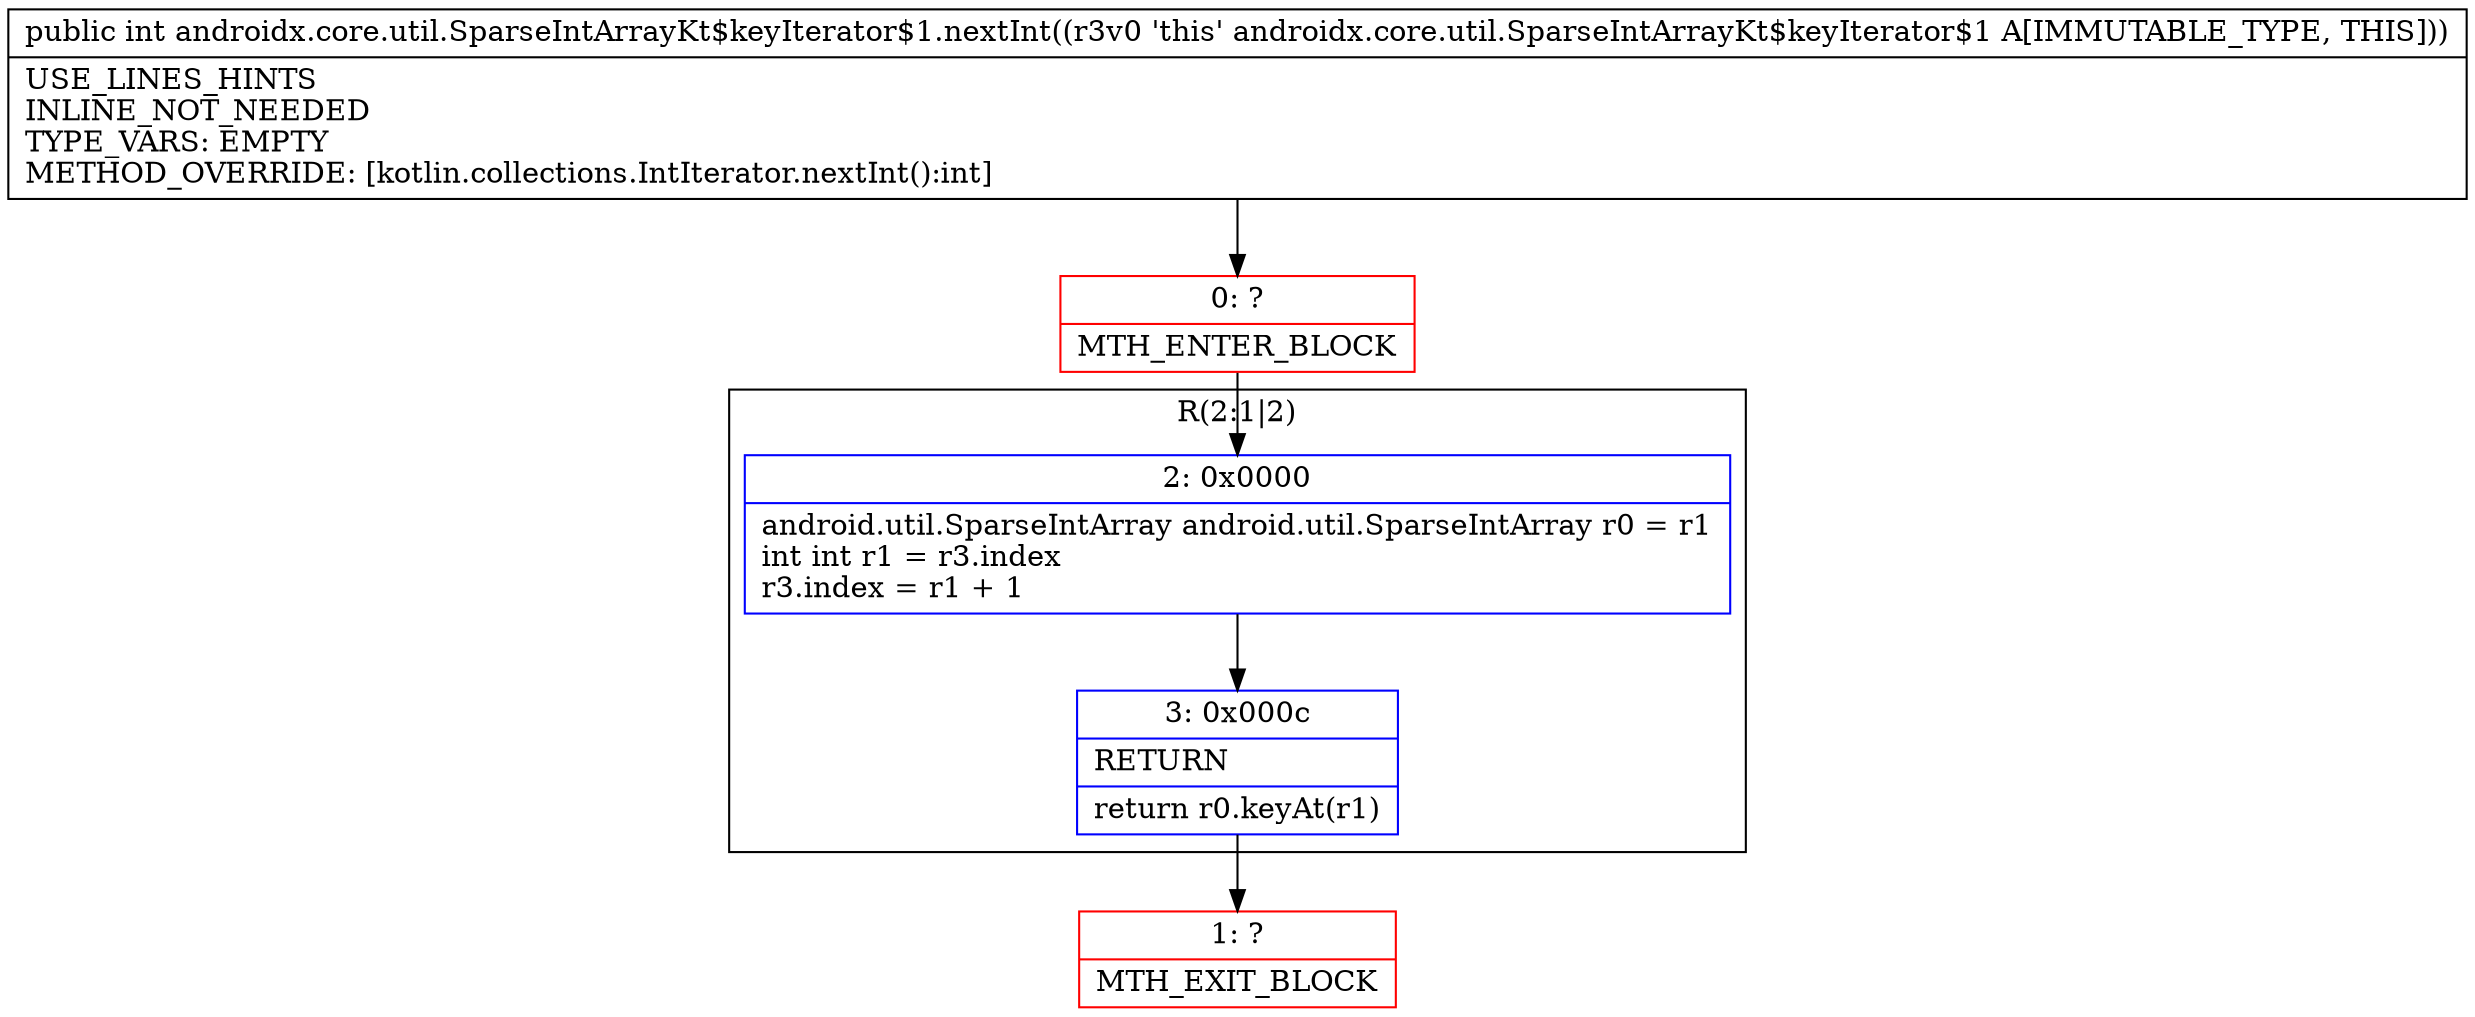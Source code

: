 digraph "CFG forandroidx.core.util.SparseIntArrayKt$keyIterator$1.nextInt()I" {
subgraph cluster_Region_302055534 {
label = "R(2:1|2)";
node [shape=record,color=blue];
Node_2 [shape=record,label="{2\:\ 0x0000|android.util.SparseIntArray android.util.SparseIntArray r0 = r1\lint int r1 = r3.index\lr3.index = r1 + 1\l}"];
Node_3 [shape=record,label="{3\:\ 0x000c|RETURN\l|return r0.keyAt(r1)\l}"];
}
Node_0 [shape=record,color=red,label="{0\:\ ?|MTH_ENTER_BLOCK\l}"];
Node_1 [shape=record,color=red,label="{1\:\ ?|MTH_EXIT_BLOCK\l}"];
MethodNode[shape=record,label="{public int androidx.core.util.SparseIntArrayKt$keyIterator$1.nextInt((r3v0 'this' androidx.core.util.SparseIntArrayKt$keyIterator$1 A[IMMUTABLE_TYPE, THIS]))  | USE_LINES_HINTS\lINLINE_NOT_NEEDED\lTYPE_VARS: EMPTY\lMETHOD_OVERRIDE: [kotlin.collections.IntIterator.nextInt():int]\l}"];
MethodNode -> Node_0;Node_2 -> Node_3;
Node_3 -> Node_1;
Node_0 -> Node_2;
}

